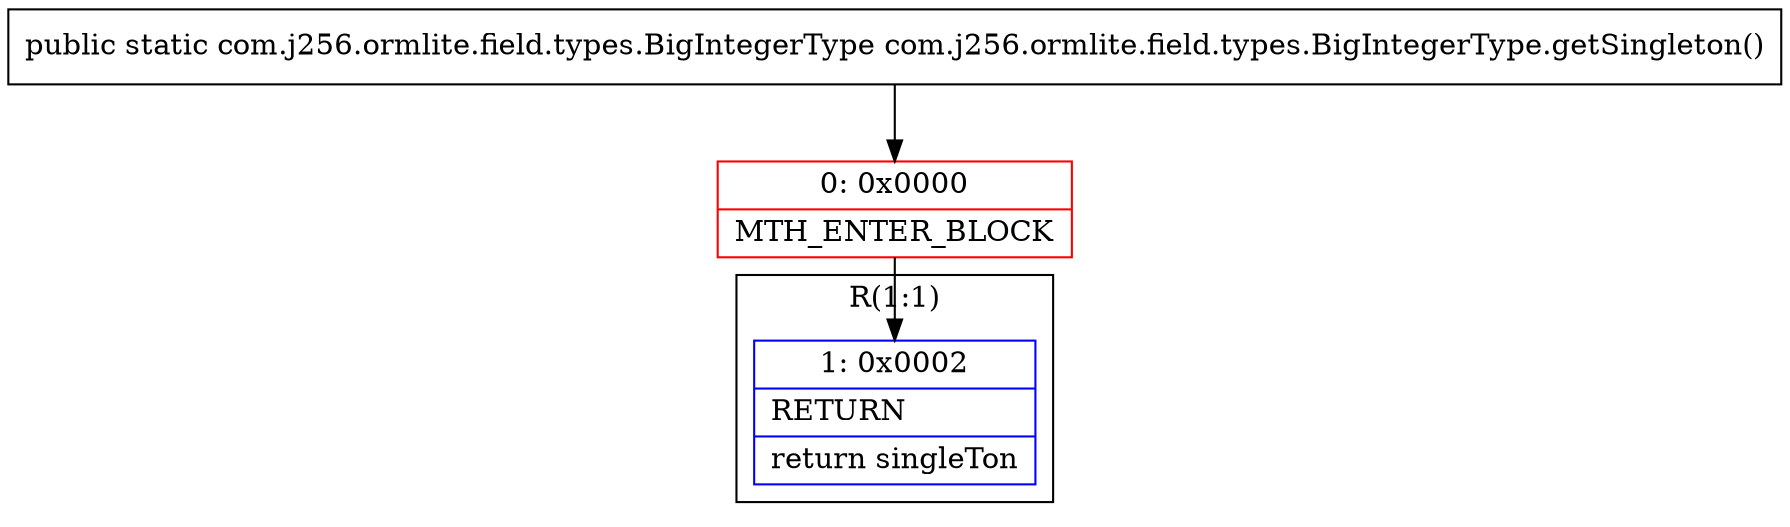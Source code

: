 digraph "CFG forcom.j256.ormlite.field.types.BigIntegerType.getSingleton()Lcom\/j256\/ormlite\/field\/types\/BigIntegerType;" {
subgraph cluster_Region_1409430216 {
label = "R(1:1)";
node [shape=record,color=blue];
Node_1 [shape=record,label="{1\:\ 0x0002|RETURN\l|return singleTon\l}"];
}
Node_0 [shape=record,color=red,label="{0\:\ 0x0000|MTH_ENTER_BLOCK\l}"];
MethodNode[shape=record,label="{public static com.j256.ormlite.field.types.BigIntegerType com.j256.ormlite.field.types.BigIntegerType.getSingleton() }"];
MethodNode -> Node_0;
Node_0 -> Node_1;
}

